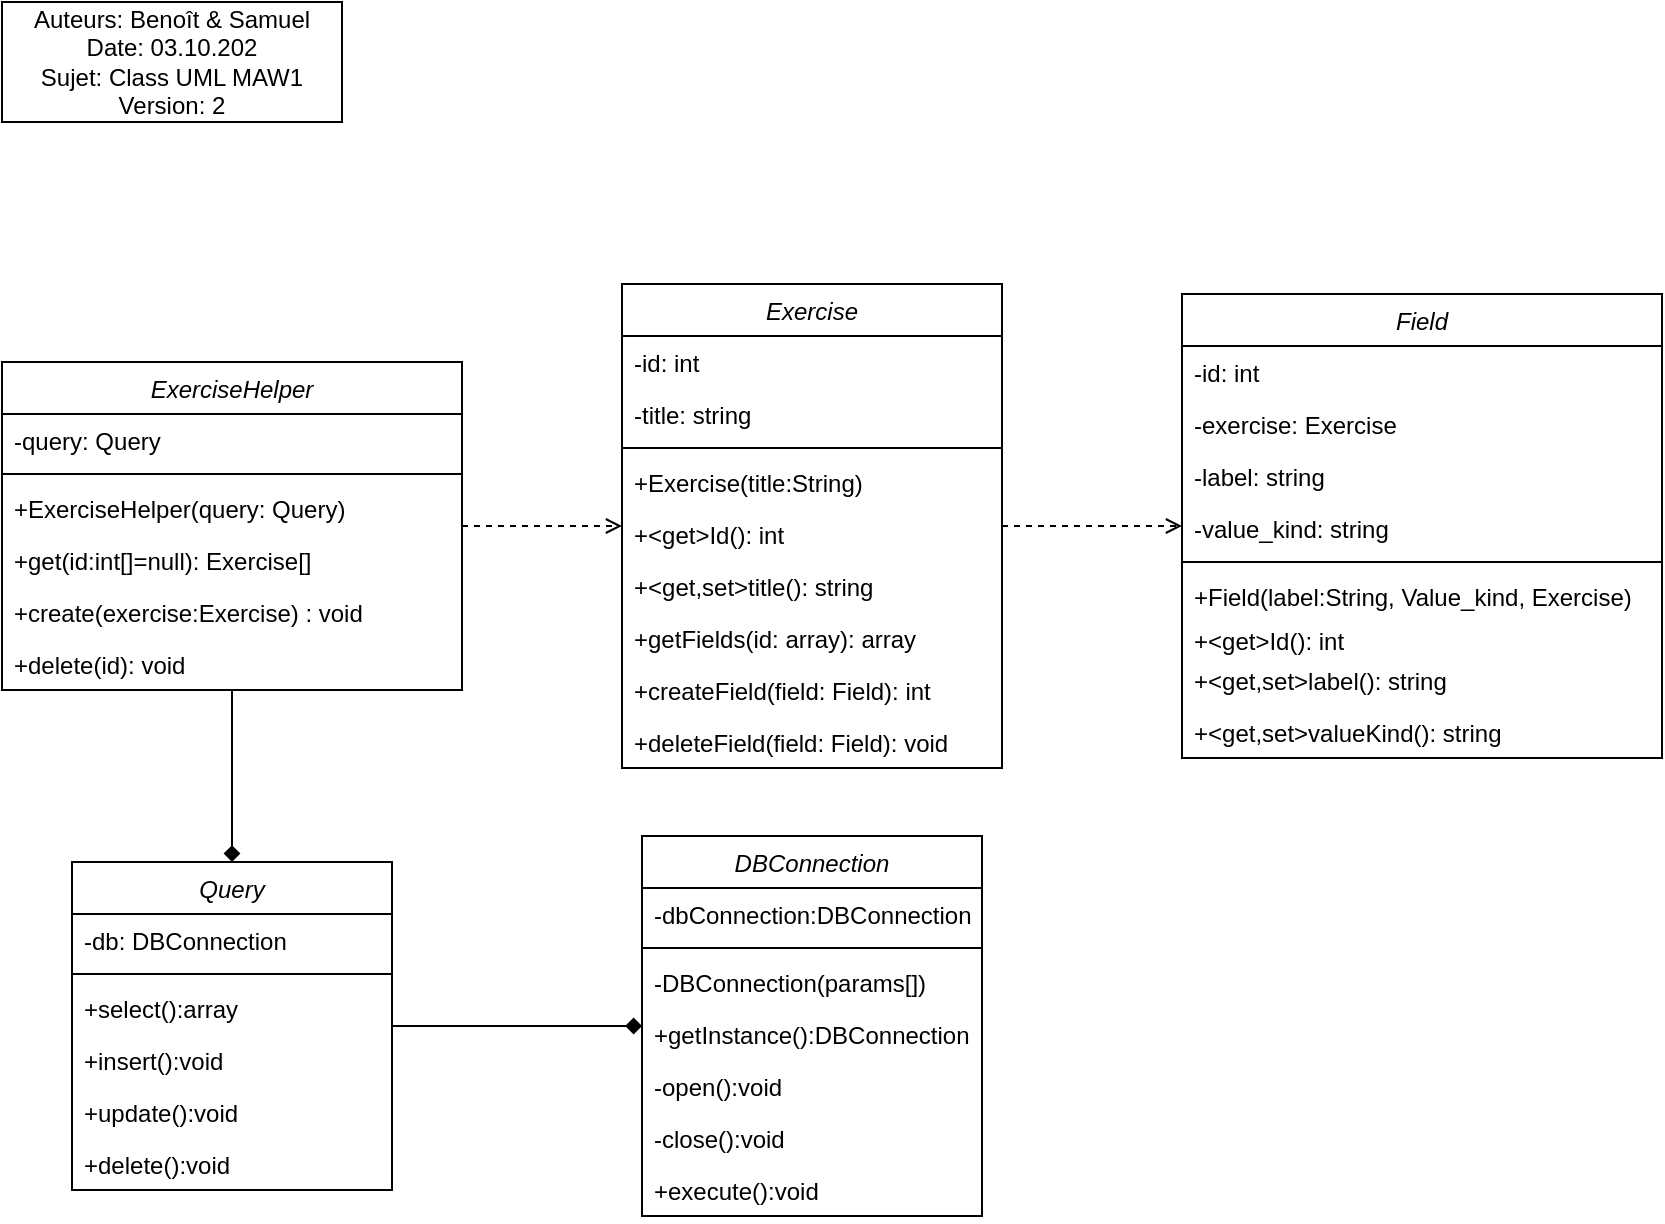 <mxfile version="20.5.3" type="device"><diagram id="C5RBs43oDa-KdzZeNtuy" name="Page-1"><mxGraphModel dx="1422" dy="762" grid="1" gridSize="10" guides="1" tooltips="1" connect="1" arrows="1" fold="1" page="1" pageScale="1" pageWidth="827" pageHeight="1169" math="0" shadow="0"><root><mxCell id="WIyWlLk6GJQsqaUBKTNV-0"/><mxCell id="WIyWlLk6GJQsqaUBKTNV-1" parent="WIyWlLk6GJQsqaUBKTNV-0"/><mxCell id="zkfFHV4jXpPFQw0GAbJ--0" value="DBConnection" style="swimlane;fontStyle=2;align=center;verticalAlign=top;childLayout=stackLayout;horizontal=1;startSize=26;horizontalStack=0;resizeParent=1;resizeLast=0;collapsible=1;marginBottom=0;rounded=0;shadow=0;strokeWidth=1;" parent="WIyWlLk6GJQsqaUBKTNV-1" vertex="1"><mxGeometry x="340" y="437" width="170" height="190" as="geometry"><mxRectangle x="230" y="140" width="160" height="26" as="alternateBounds"/></mxGeometry></mxCell><mxCell id="M4dQgFBQKcyhbSVFDdlS-5" value="-dbConnection:DBConnection" style="text;align=left;verticalAlign=top;spacingLeft=4;spacingRight=4;overflow=hidden;rotatable=0;points=[[0,0.5],[1,0.5]];portConstraint=eastwest;rounded=0;shadow=0;html=0;" parent="zkfFHV4jXpPFQw0GAbJ--0" vertex="1"><mxGeometry y="26" width="170" height="26" as="geometry"/></mxCell><mxCell id="zkfFHV4jXpPFQw0GAbJ--4" value="" style="line;html=1;strokeWidth=1;align=left;verticalAlign=middle;spacingTop=-1;spacingLeft=3;spacingRight=3;rotatable=0;labelPosition=right;points=[];portConstraint=eastwest;" parent="zkfFHV4jXpPFQw0GAbJ--0" vertex="1"><mxGeometry y="52" width="170" height="8" as="geometry"/></mxCell><mxCell id="M4dQgFBQKcyhbSVFDdlS-7" value="-DBConnection(params[])" style="text;align=left;verticalAlign=top;spacingLeft=4;spacingRight=4;overflow=hidden;rotatable=0;points=[[0,0.5],[1,0.5]];portConstraint=eastwest;" parent="zkfFHV4jXpPFQw0GAbJ--0" vertex="1"><mxGeometry y="60" width="170" height="26" as="geometry"/></mxCell><mxCell id="LhS3sPZZGW_g35Ehr8yf-23" value="+getInstance():DBConnection" style="text;align=left;verticalAlign=top;spacingLeft=4;spacingRight=4;overflow=hidden;rotatable=0;points=[[0,0.5],[1,0.5]];portConstraint=eastwest;" parent="zkfFHV4jXpPFQw0GAbJ--0" vertex="1"><mxGeometry y="86" width="170" height="26" as="geometry"/></mxCell><mxCell id="LhS3sPZZGW_g35Ehr8yf-22" value="-open():void" style="text;align=left;verticalAlign=top;spacingLeft=4;spacingRight=4;overflow=hidden;rotatable=0;points=[[0,0.5],[1,0.5]];portConstraint=eastwest;" parent="zkfFHV4jXpPFQw0GAbJ--0" vertex="1"><mxGeometry y="112" width="170" height="26" as="geometry"/></mxCell><mxCell id="M4dQgFBQKcyhbSVFDdlS-8" value="-close():void" style="text;align=left;verticalAlign=top;spacingLeft=4;spacingRight=4;overflow=hidden;rotatable=0;points=[[0,0.5],[1,0.5]];portConstraint=eastwest;rounded=0;shadow=0;html=0;" parent="zkfFHV4jXpPFQw0GAbJ--0" vertex="1"><mxGeometry y="138" width="170" height="26" as="geometry"/></mxCell><mxCell id="M4dQgFBQKcyhbSVFDdlS-6" value="+execute():void" style="text;align=left;verticalAlign=top;spacingLeft=4;spacingRight=4;overflow=hidden;rotatable=0;points=[[0,0.5],[1,0.5]];portConstraint=eastwest;rounded=0;shadow=0;html=0;" parent="zkfFHV4jXpPFQw0GAbJ--0" vertex="1"><mxGeometry y="164" width="170" height="26" as="geometry"/></mxCell><mxCell id="LhS3sPZZGW_g35Ehr8yf-27" style="edgeStyle=orthogonalEdgeStyle;rounded=0;orthogonalLoop=1;jettySize=auto;html=1;startArrow=diamond;startFill=1;endArrow=none;endFill=0;" parent="WIyWlLk6GJQsqaUBKTNV-1" source="M4dQgFBQKcyhbSVFDdlS-10" target="LhS3sPZZGW_g35Ehr8yf-0" edge="1"><mxGeometry relative="1" as="geometry"/></mxCell><mxCell id="M4dQgFBQKcyhbSVFDdlS-10" value="Query" style="swimlane;fontStyle=2;align=center;verticalAlign=top;childLayout=stackLayout;horizontal=1;startSize=26;horizontalStack=0;resizeParent=1;resizeLast=0;collapsible=1;marginBottom=0;rounded=0;shadow=0;strokeWidth=1;" parent="WIyWlLk6GJQsqaUBKTNV-1" vertex="1"><mxGeometry x="55" y="450" width="160" height="164" as="geometry"><mxRectangle x="230" y="140" width="160" height="26" as="alternateBounds"/></mxGeometry></mxCell><mxCell id="M4dQgFBQKcyhbSVFDdlS-11" value="-db: DBConnection" style="text;align=left;verticalAlign=top;spacingLeft=4;spacingRight=4;overflow=hidden;rotatable=0;points=[[0,0.5],[1,0.5]];portConstraint=eastwest;rounded=0;shadow=0;html=0;" parent="M4dQgFBQKcyhbSVFDdlS-10" vertex="1"><mxGeometry y="26" width="160" height="26" as="geometry"/></mxCell><mxCell id="M4dQgFBQKcyhbSVFDdlS-12" value="" style="line;html=1;strokeWidth=1;align=left;verticalAlign=middle;spacingTop=-1;spacingLeft=3;spacingRight=3;rotatable=0;labelPosition=right;points=[];portConstraint=eastwest;" parent="M4dQgFBQKcyhbSVFDdlS-10" vertex="1"><mxGeometry y="52" width="160" height="8" as="geometry"/></mxCell><mxCell id="M4dQgFBQKcyhbSVFDdlS-13" value="+select():array" style="text;align=left;verticalAlign=top;spacingLeft=4;spacingRight=4;overflow=hidden;rotatable=0;points=[[0,0.5],[1,0.5]];portConstraint=eastwest;" parent="M4dQgFBQKcyhbSVFDdlS-10" vertex="1"><mxGeometry y="60" width="160" height="26" as="geometry"/></mxCell><mxCell id="M4dQgFBQKcyhbSVFDdlS-14" value="+insert():void" style="text;align=left;verticalAlign=top;spacingLeft=4;spacingRight=4;overflow=hidden;rotatable=0;points=[[0,0.5],[1,0.5]];portConstraint=eastwest;rounded=0;shadow=0;html=0;" parent="M4dQgFBQKcyhbSVFDdlS-10" vertex="1"><mxGeometry y="86" width="160" height="26" as="geometry"/></mxCell><mxCell id="M4dQgFBQKcyhbSVFDdlS-24" value="+update():void" style="text;align=left;verticalAlign=top;spacingLeft=4;spacingRight=4;overflow=hidden;rotatable=0;points=[[0,0.5],[1,0.5]];portConstraint=eastwest;rounded=0;shadow=0;html=0;" parent="M4dQgFBQKcyhbSVFDdlS-10" vertex="1"><mxGeometry y="112" width="160" height="26" as="geometry"/></mxCell><mxCell id="M4dQgFBQKcyhbSVFDdlS-15" value="+delete():void" style="text;align=left;verticalAlign=top;spacingLeft=4;spacingRight=4;overflow=hidden;rotatable=0;points=[[0,0.5],[1,0.5]];portConstraint=eastwest;rounded=0;shadow=0;html=0;" parent="M4dQgFBQKcyhbSVFDdlS-10" vertex="1"><mxGeometry y="138" width="160" height="26" as="geometry"/></mxCell><mxCell id="M4dQgFBQKcyhbSVFDdlS-16" value="Exercise" style="swimlane;fontStyle=2;align=center;verticalAlign=top;childLayout=stackLayout;horizontal=1;startSize=26;horizontalStack=0;resizeParent=1;resizeLast=0;collapsible=1;marginBottom=0;rounded=0;shadow=0;strokeWidth=1;" parent="WIyWlLk6GJQsqaUBKTNV-1" vertex="1"><mxGeometry x="330" y="161" width="190" height="242" as="geometry"><mxRectangle x="230" y="140" width="160" height="26" as="alternateBounds"/></mxGeometry></mxCell><mxCell id="M4dQgFBQKcyhbSVFDdlS-17" value="-id: int" style="text;align=left;verticalAlign=top;spacingLeft=4;spacingRight=4;overflow=hidden;rotatable=0;points=[[0,0.5],[1,0.5]];portConstraint=eastwest;rounded=0;shadow=0;html=0;" parent="M4dQgFBQKcyhbSVFDdlS-16" vertex="1"><mxGeometry y="26" width="190" height="26" as="geometry"/></mxCell><mxCell id="M4dQgFBQKcyhbSVFDdlS-26" value="-title: string" style="text;align=left;verticalAlign=top;spacingLeft=4;spacingRight=4;overflow=hidden;rotatable=0;points=[[0,0.5],[1,0.5]];portConstraint=eastwest;rounded=0;shadow=0;html=0;" parent="M4dQgFBQKcyhbSVFDdlS-16" vertex="1"><mxGeometry y="52" width="190" height="26" as="geometry"/></mxCell><mxCell id="M4dQgFBQKcyhbSVFDdlS-18" value="" style="line;html=1;strokeWidth=1;align=left;verticalAlign=middle;spacingTop=-1;spacingLeft=3;spacingRight=3;rotatable=0;labelPosition=right;points=[];portConstraint=eastwest;" parent="M4dQgFBQKcyhbSVFDdlS-16" vertex="1"><mxGeometry y="78" width="190" height="8" as="geometry"/></mxCell><mxCell id="LhS3sPZZGW_g35Ehr8yf-8" value="+Exercise(title:String)" style="text;align=left;verticalAlign=top;spacingLeft=4;spacingRight=4;overflow=hidden;rotatable=0;points=[[0,0.5],[1,0.5]];portConstraint=eastwest;rounded=0;shadow=0;html=0;" parent="M4dQgFBQKcyhbSVFDdlS-16" vertex="1"><mxGeometry y="86" width="190" height="26" as="geometry"/></mxCell><mxCell id="M4dQgFBQKcyhbSVFDdlS-29" value="+&lt;get&gt;Id(): int" style="text;align=left;verticalAlign=top;spacingLeft=4;spacingRight=4;overflow=hidden;rotatable=0;points=[[0,0.5],[1,0.5]];portConstraint=eastwest;rounded=0;shadow=0;html=0;" parent="M4dQgFBQKcyhbSVFDdlS-16" vertex="1"><mxGeometry y="112" width="190" height="26" as="geometry"/></mxCell><mxCell id="M4dQgFBQKcyhbSVFDdlS-31" value="+&lt;get,set&gt;title(): string" style="text;align=left;verticalAlign=top;spacingLeft=4;spacingRight=4;overflow=hidden;rotatable=0;points=[[0,0.5],[1,0.5]];portConstraint=eastwest;rounded=0;shadow=0;html=0;" parent="M4dQgFBQKcyhbSVFDdlS-16" vertex="1"><mxGeometry y="138" width="190" height="26" as="geometry"/></mxCell><mxCell id="Np173ejYkiGzCYq9DoMk-4" value="+getFields(id: array): array" style="text;align=left;verticalAlign=top;spacingLeft=4;spacingRight=4;overflow=hidden;rotatable=0;points=[[0,0.5],[1,0.5]];portConstraint=eastwest;rounded=0;shadow=0;html=0;" vertex="1" parent="M4dQgFBQKcyhbSVFDdlS-16"><mxGeometry y="164" width="190" height="26" as="geometry"/></mxCell><mxCell id="Np173ejYkiGzCYq9DoMk-5" value="+createField(field: Field): int" style="text;align=left;verticalAlign=top;spacingLeft=4;spacingRight=4;overflow=hidden;rotatable=0;points=[[0,0.5],[1,0.5]];portConstraint=eastwest;rounded=0;shadow=0;html=0;" vertex="1" parent="M4dQgFBQKcyhbSVFDdlS-16"><mxGeometry y="190" width="190" height="26" as="geometry"/></mxCell><mxCell id="Np173ejYkiGzCYq9DoMk-6" value="+deleteField(field: Field): void" style="text;align=left;verticalAlign=top;spacingLeft=4;spacingRight=4;overflow=hidden;rotatable=0;points=[[0,0.5],[1,0.5]];portConstraint=eastwest;rounded=0;shadow=0;html=0;" vertex="1" parent="M4dQgFBQKcyhbSVFDdlS-16"><mxGeometry y="216" width="190" height="26" as="geometry"/></mxCell><mxCell id="g44PXyO2RgpmU1MGCWOC-0" value="Auteurs: Benoît &amp;amp; Samuel&lt;br&gt;Date: 03.10.202&lt;br&gt;Sujet: Class UML MAW1&lt;br&gt;Version: 2" style="rounded=0;whiteSpace=wrap;html=1;" parent="WIyWlLk6GJQsqaUBKTNV-1" vertex="1"><mxGeometry x="20" y="20" width="170" height="60" as="geometry"/></mxCell><mxCell id="LhS3sPZZGW_g35Ehr8yf-0" value="ExerciseHelper" style="swimlane;fontStyle=2;align=center;verticalAlign=top;childLayout=stackLayout;horizontal=1;startSize=26;horizontalStack=0;resizeParent=1;resizeLast=0;collapsible=1;marginBottom=0;rounded=0;shadow=0;strokeWidth=1;" parent="WIyWlLk6GJQsqaUBKTNV-1" vertex="1"><mxGeometry x="20" y="200" width="230" height="164" as="geometry"><mxRectangle x="230" y="140" width="160" height="26" as="alternateBounds"/></mxGeometry></mxCell><mxCell id="LhS3sPZZGW_g35Ehr8yf-11" value="-query: Query" style="text;align=left;verticalAlign=top;spacingLeft=4;spacingRight=4;overflow=hidden;rotatable=0;points=[[0,0.5],[1,0.5]];portConstraint=eastwest;" parent="LhS3sPZZGW_g35Ehr8yf-0" vertex="1"><mxGeometry y="26" width="230" height="26" as="geometry"/></mxCell><mxCell id="LhS3sPZZGW_g35Ehr8yf-2" value="" style="line;html=1;strokeWidth=1;align=left;verticalAlign=middle;spacingTop=-1;spacingLeft=3;spacingRight=3;rotatable=0;labelPosition=right;points=[];portConstraint=eastwest;" parent="LhS3sPZZGW_g35Ehr8yf-0" vertex="1"><mxGeometry y="52" width="230" height="8" as="geometry"/></mxCell><mxCell id="LhS3sPZZGW_g35Ehr8yf-10" value="+ExerciseHelper(query: Query)" style="text;align=left;verticalAlign=top;spacingLeft=4;spacingRight=4;overflow=hidden;rotatable=0;points=[[0,0.5],[1,0.5]];portConstraint=eastwest;rounded=0;shadow=0;html=0;" parent="LhS3sPZZGW_g35Ehr8yf-0" vertex="1"><mxGeometry y="60" width="230" height="26" as="geometry"/></mxCell><mxCell id="M4dQgFBQKcyhbSVFDdlS-19" value="+get(id:int[]=null): Exercise[]" style="text;align=left;verticalAlign=top;spacingLeft=4;spacingRight=4;overflow=hidden;rotatable=0;points=[[0,0.5],[1,0.5]];portConstraint=eastwest;" parent="LhS3sPZZGW_g35Ehr8yf-0" vertex="1"><mxGeometry y="86" width="230" height="26" as="geometry"/></mxCell><mxCell id="M4dQgFBQKcyhbSVFDdlS-20" value="+create(exercise:Exercise) : void" style="text;align=left;verticalAlign=top;spacingLeft=4;spacingRight=4;overflow=hidden;rotatable=0;points=[[0,0.5],[1,0.5]];portConstraint=eastwest;rounded=0;shadow=0;html=0;" parent="LhS3sPZZGW_g35Ehr8yf-0" vertex="1"><mxGeometry y="112" width="230" height="26" as="geometry"/></mxCell><mxCell id="M4dQgFBQKcyhbSVFDdlS-21" value="+delete(id): void" style="text;align=left;verticalAlign=top;spacingLeft=4;spacingRight=4;overflow=hidden;rotatable=0;points=[[0,0.5],[1,0.5]];portConstraint=eastwest;rounded=0;shadow=0;html=0;" parent="LhS3sPZZGW_g35Ehr8yf-0" vertex="1"><mxGeometry y="138" width="230" height="26" as="geometry"/></mxCell><mxCell id="LhS3sPZZGW_g35Ehr8yf-7" value="" style="edgeStyle=orthogonalEdgeStyle;rounded=0;orthogonalLoop=1;jettySize=auto;html=1;dashed=1;endArrow=open;endFill=0;" parent="WIyWlLk6GJQsqaUBKTNV-1" source="LhS3sPZZGW_g35Ehr8yf-0" target="M4dQgFBQKcyhbSVFDdlS-16" edge="1"><mxGeometry relative="1" as="geometry"/></mxCell><mxCell id="LhS3sPZZGW_g35Ehr8yf-26" style="edgeStyle=orthogonalEdgeStyle;rounded=0;orthogonalLoop=1;jettySize=auto;html=1;startArrow=none;startFill=0;endArrow=diamond;endFill=1;" parent="WIyWlLk6GJQsqaUBKTNV-1" source="M4dQgFBQKcyhbSVFDdlS-10" target="zkfFHV4jXpPFQw0GAbJ--0" edge="1"><mxGeometry relative="1" as="geometry"/></mxCell><mxCell id="8YrsZ9j2m8xOHQ60exlW-4" value="Field" style="swimlane;fontStyle=2;align=center;verticalAlign=top;childLayout=stackLayout;horizontal=1;startSize=26;horizontalStack=0;resizeParent=1;resizeLast=0;collapsible=1;marginBottom=0;rounded=0;shadow=0;strokeWidth=1;" parent="WIyWlLk6GJQsqaUBKTNV-1" vertex="1"><mxGeometry x="610" y="166" width="240" height="232" as="geometry"><mxRectangle x="230" y="140" width="160" height="26" as="alternateBounds"/></mxGeometry></mxCell><mxCell id="8YrsZ9j2m8xOHQ60exlW-5" value="-id: int" style="text;align=left;verticalAlign=top;spacingLeft=4;spacingRight=4;overflow=hidden;rotatable=0;points=[[0,0.5],[1,0.5]];portConstraint=eastwest;rounded=0;shadow=0;html=0;" parent="8YrsZ9j2m8xOHQ60exlW-4" vertex="1"><mxGeometry y="26" width="240" height="26" as="geometry"/></mxCell><mxCell id="8YrsZ9j2m8xOHQ60exlW-14" value="-exercise: Exercise" style="text;align=left;verticalAlign=top;spacingLeft=4;spacingRight=4;overflow=hidden;rotatable=0;points=[[0,0.5],[1,0.5]];portConstraint=eastwest;rounded=0;shadow=0;html=0;" parent="8YrsZ9j2m8xOHQ60exlW-4" vertex="1"><mxGeometry y="52" width="240" height="26" as="geometry"/></mxCell><mxCell id="8YrsZ9j2m8xOHQ60exlW-6" value="-label: string" style="text;align=left;verticalAlign=top;spacingLeft=4;spacingRight=4;overflow=hidden;rotatable=0;points=[[0,0.5],[1,0.5]];portConstraint=eastwest;rounded=0;shadow=0;html=0;" parent="8YrsZ9j2m8xOHQ60exlW-4" vertex="1"><mxGeometry y="78" width="240" height="26" as="geometry"/></mxCell><mxCell id="8YrsZ9j2m8xOHQ60exlW-13" value="-value_kind: string" style="text;align=left;verticalAlign=top;spacingLeft=4;spacingRight=4;overflow=hidden;rotatable=0;points=[[0,0.5],[1,0.5]];portConstraint=eastwest;rounded=0;shadow=0;html=0;" parent="8YrsZ9j2m8xOHQ60exlW-4" vertex="1"><mxGeometry y="104" width="240" height="26" as="geometry"/></mxCell><mxCell id="8YrsZ9j2m8xOHQ60exlW-7" value="" style="line;html=1;strokeWidth=1;align=left;verticalAlign=middle;spacingTop=-1;spacingLeft=3;spacingRight=3;rotatable=0;labelPosition=right;points=[];portConstraint=eastwest;" parent="8YrsZ9j2m8xOHQ60exlW-4" vertex="1"><mxGeometry y="130" width="240" height="8" as="geometry"/></mxCell><mxCell id="8YrsZ9j2m8xOHQ60exlW-8" value="+Field(label:String, Value_kind, Exercise)" style="text;align=left;verticalAlign=top;spacingLeft=4;spacingRight=4;overflow=hidden;rotatable=0;points=[[0,0.5],[1,0.5]];portConstraint=eastwest;rounded=0;shadow=0;html=0;" parent="8YrsZ9j2m8xOHQ60exlW-4" vertex="1"><mxGeometry y="138" width="240" height="22" as="geometry"/></mxCell><mxCell id="8YrsZ9j2m8xOHQ60exlW-9" value="+&lt;get&gt;Id(): int" style="text;align=left;verticalAlign=top;spacingLeft=4;spacingRight=4;overflow=hidden;rotatable=0;points=[[0,0.5],[1,0.5]];portConstraint=eastwest;rounded=0;shadow=0;html=0;" parent="8YrsZ9j2m8xOHQ60exlW-4" vertex="1"><mxGeometry y="160" width="240" height="20" as="geometry"/></mxCell><mxCell id="8YrsZ9j2m8xOHQ60exlW-10" value="+&lt;get,set&gt;label(): string" style="text;align=left;verticalAlign=top;spacingLeft=4;spacingRight=4;overflow=hidden;rotatable=0;points=[[0,0.5],[1,0.5]];portConstraint=eastwest;rounded=0;shadow=0;html=0;" parent="8YrsZ9j2m8xOHQ60exlW-4" vertex="1"><mxGeometry y="180" width="240" height="26" as="geometry"/></mxCell><mxCell id="8YrsZ9j2m8xOHQ60exlW-15" value="+&lt;get,set&gt;valueKind(): string" style="text;align=left;verticalAlign=top;spacingLeft=4;spacingRight=4;overflow=hidden;rotatable=0;points=[[0,0.5],[1,0.5]];portConstraint=eastwest;rounded=0;shadow=0;html=0;" parent="8YrsZ9j2m8xOHQ60exlW-4" vertex="1"><mxGeometry y="206" width="240" height="26" as="geometry"/></mxCell><mxCell id="Np173ejYkiGzCYq9DoMk-2" style="edgeStyle=orthogonalEdgeStyle;rounded=0;orthogonalLoop=1;jettySize=auto;html=1;dashed=1;endArrow=open;endFill=0;" edge="1" parent="WIyWlLk6GJQsqaUBKTNV-1" source="M4dQgFBQKcyhbSVFDdlS-16" target="8YrsZ9j2m8xOHQ60exlW-4"><mxGeometry relative="1" as="geometry"/></mxCell></root></mxGraphModel></diagram></mxfile>